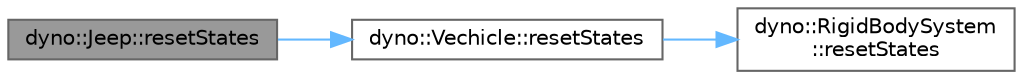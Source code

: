 digraph "dyno::Jeep::resetStates"
{
 // LATEX_PDF_SIZE
  bgcolor="transparent";
  edge [fontname=Helvetica,fontsize=10,labelfontname=Helvetica,labelfontsize=10];
  node [fontname=Helvetica,fontsize=10,shape=box,height=0.2,width=0.4];
  rankdir="LR";
  Node1 [id="Node000001",label="dyno::Jeep::resetStates",height=0.2,width=0.4,color="gray40", fillcolor="grey60", style="filled", fontcolor="black",tooltip=" "];
  Node1 -> Node2 [id="edge1_Node000001_Node000002",color="steelblue1",style="solid",tooltip=" "];
  Node2 [id="Node000002",label="dyno::Vechicle::resetStates",height=0.2,width=0.4,color="grey40", fillcolor="white", style="filled",URL="$classdyno_1_1_vechicle.html#af22ed5882007bee03440ea033bf2cac3",tooltip=" "];
  Node2 -> Node3 [id="edge2_Node000002_Node000003",color="steelblue1",style="solid",tooltip=" "];
  Node3 [id="Node000003",label="dyno::RigidBodySystem\l::resetStates",height=0.2,width=0.4,color="grey40", fillcolor="white", style="filled",URL="$classdyno_1_1_rigid_body_system.html#a1d2c8f65ffe487d5f38b1fe8d36f0b6b",tooltip=" "];
}
